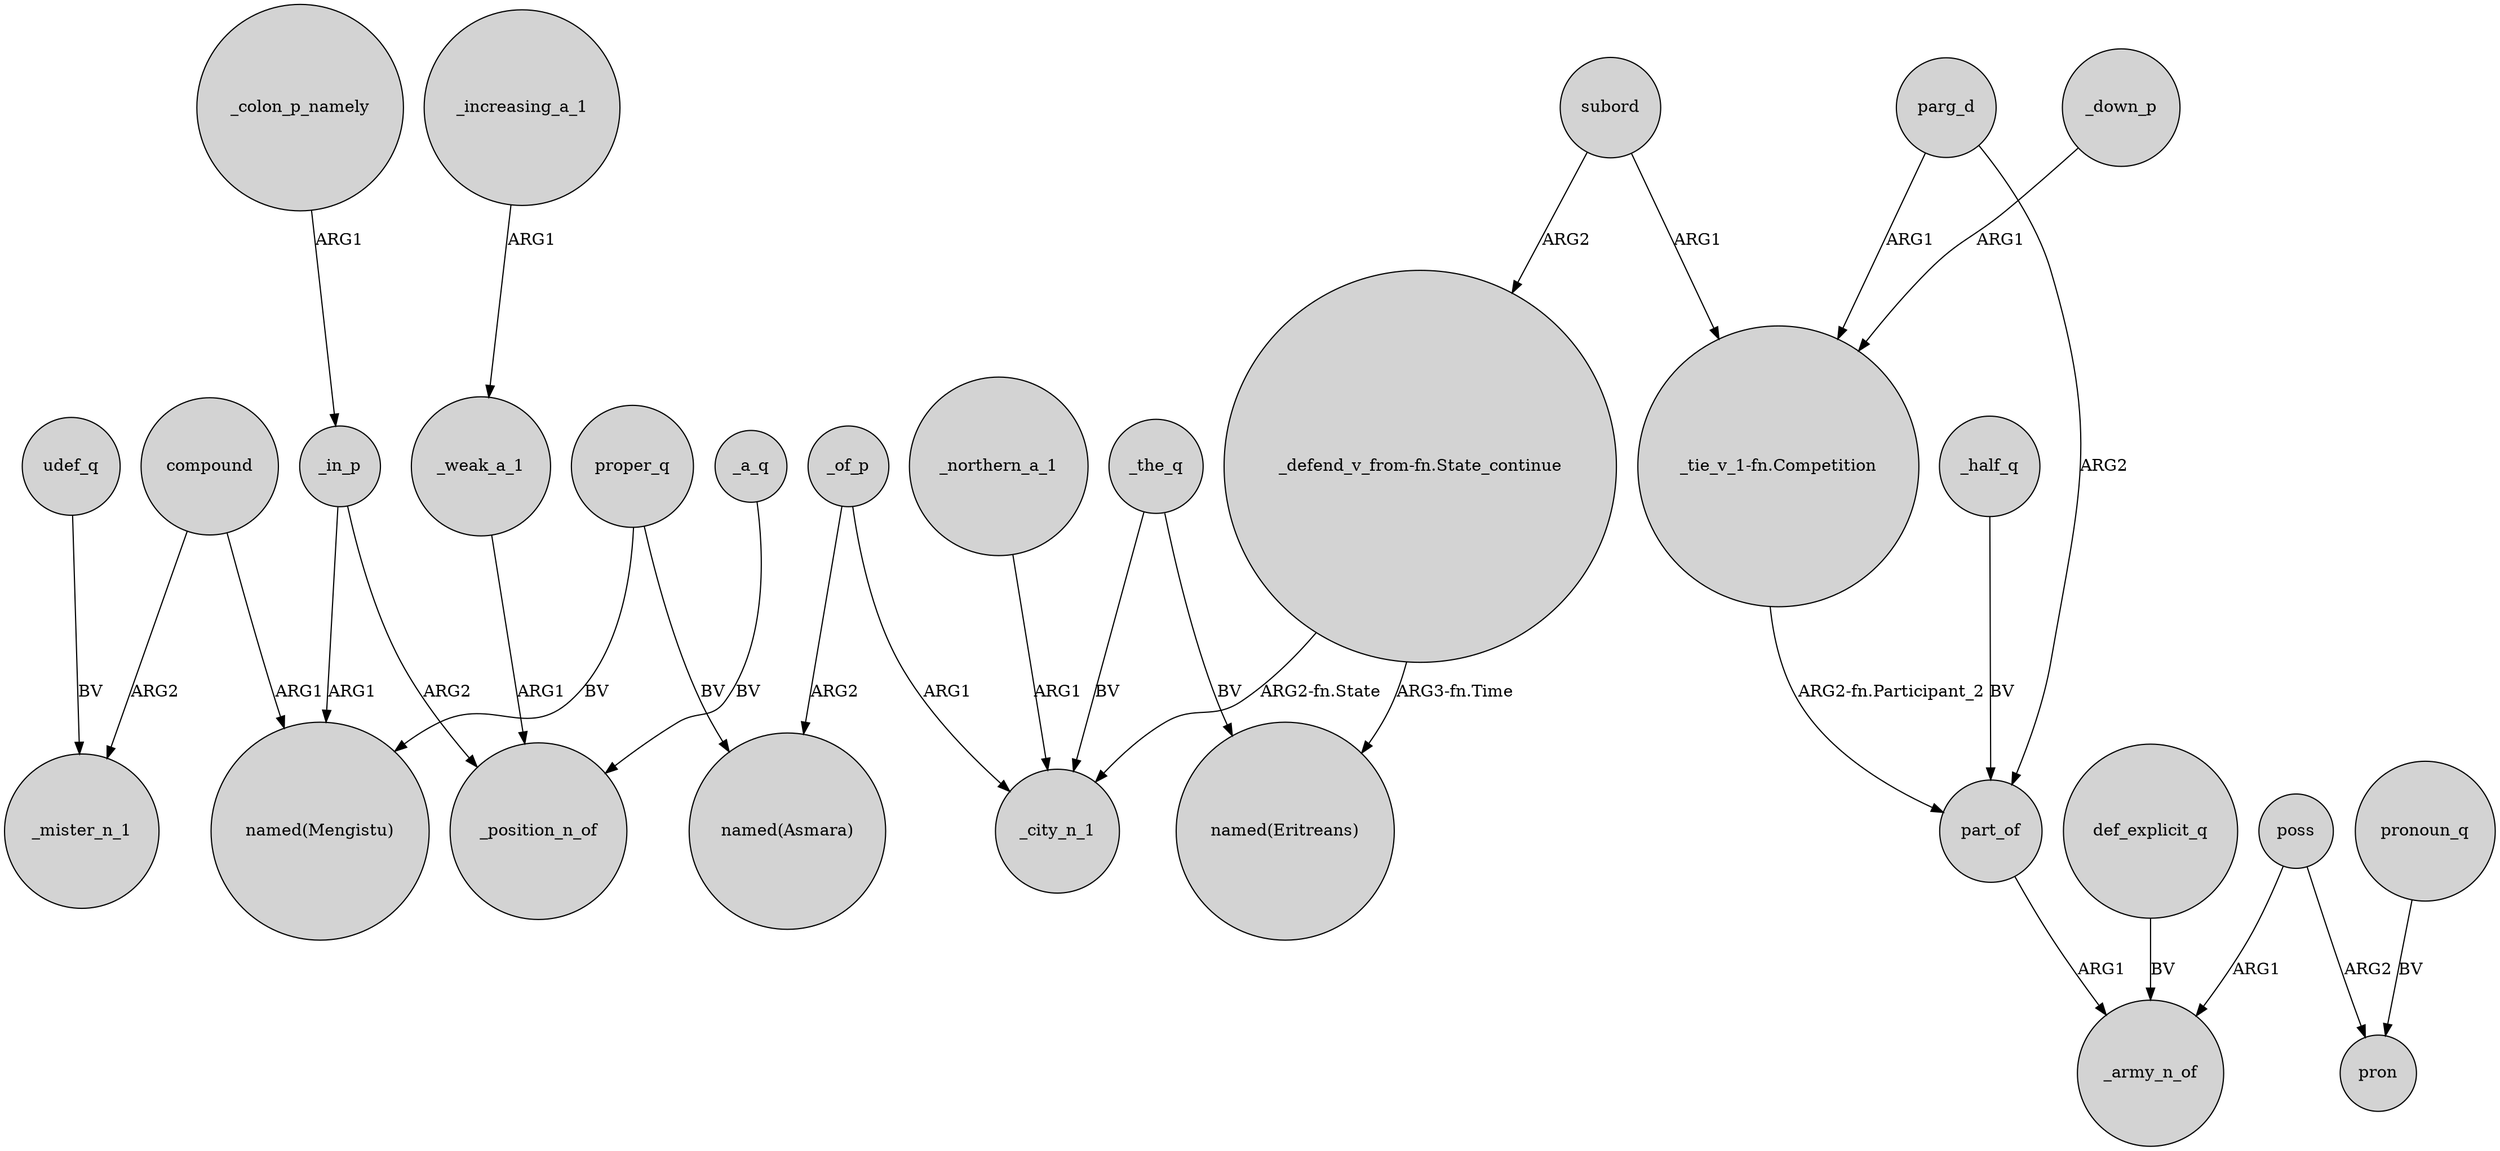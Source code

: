 digraph {
	node [shape=circle style=filled]
	compound -> _mister_n_1 [label=ARG2]
	poss -> _army_n_of [label=ARG1]
	"_defend_v_from-fn.State_continue" -> _city_n_1 [label="ARG2-fn.State"]
	part_of -> _army_n_of [label=ARG1]
	_in_p -> "named(Mengistu)" [label=ARG1]
	_weak_a_1 -> _position_n_of [label=ARG1]
	_of_p -> "named(Asmara)" [label=ARG2]
	_in_p -> _position_n_of [label=ARG2]
	parg_d -> "_tie_v_1-fn.Competition" [label=ARG1]
	_the_q -> "named(Eritreans)" [label=BV]
	proper_q -> "named(Mengistu)" [label=BV]
	"_tie_v_1-fn.Competition" -> part_of [label="ARG2-fn.Participant_2"]
	udef_q -> _mister_n_1 [label=BV]
	subord -> "_tie_v_1-fn.Competition" [label=ARG1]
	_of_p -> _city_n_1 [label=ARG1]
	parg_d -> part_of [label=ARG2]
	pronoun_q -> pron [label=BV]
	poss -> pron [label=ARG2]
	_the_q -> _city_n_1 [label=BV]
	_half_q -> part_of [label=BV]
	compound -> "named(Mengistu)" [label=ARG1]
	_down_p -> "_tie_v_1-fn.Competition" [label=ARG1]
	_colon_p_namely -> _in_p [label=ARG1]
	_increasing_a_1 -> _weak_a_1 [label=ARG1]
	proper_q -> "named(Asmara)" [label=BV]
	subord -> "_defend_v_from-fn.State_continue" [label=ARG2]
	def_explicit_q -> _army_n_of [label=BV]
	_northern_a_1 -> _city_n_1 [label=ARG1]
	"_defend_v_from-fn.State_continue" -> "named(Eritreans)" [label="ARG3-fn.Time"]
	_a_q -> _position_n_of [label=BV]
}
